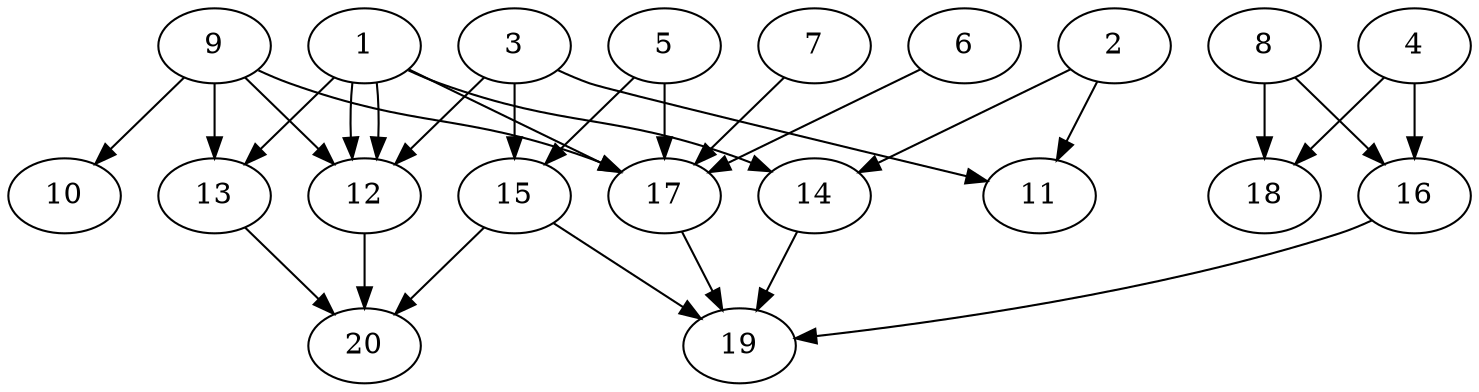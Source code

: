 // DAG automatically generated by daggen at Wed Jul 24 21:26:16 2019
// ./daggen --dot -n 20 --ccr 0.3 --fat 0.8 --regular 0.5 --density 0.5 --mindata 5242880 --maxdata 52428800 
digraph G {
  1 [size="69888000", alpha="0.09", expect_size="20966400"] 
  1 -> 12 [size ="20966400"]
  1 -> 12 [size ="20966400"]
  1 -> 13 [size ="20966400"]
  1 -> 14 [size ="20966400"]
  1 -> 17 [size ="20966400"]
  2 [size="53524480", alpha="0.06", expect_size="16057344"] 
  2 -> 11 [size ="16057344"]
  2 -> 14 [size ="16057344"]
  3 [size="65819307", alpha="0.14", expect_size="19745792"] 
  3 -> 11 [size ="19745792"]
  3 -> 12 [size ="19745792"]
  3 -> 15 [size ="19745792"]
  4 [size="140189013", alpha="0.04", expect_size="42056704"] 
  4 -> 16 [size ="42056704"]
  4 -> 18 [size ="42056704"]
  5 [size="131061760", alpha="0.03", expect_size="39318528"] 
  5 -> 15 [size ="39318528"]
  5 -> 17 [size ="39318528"]
  6 [size="73130667", alpha="0.10", expect_size="21939200"] 
  6 -> 17 [size ="21939200"]
  7 [size="34986667", alpha="0.08", expect_size="10496000"] 
  7 -> 17 [size ="10496000"]
  8 [size="90859520", alpha="0.18", expect_size="27257856"] 
  8 -> 16 [size ="27257856"]
  8 -> 18 [size ="27257856"]
  9 [size="104574293", alpha="0.10", expect_size="31372288"] 
  9 -> 10 [size ="31372288"]
  9 -> 12 [size ="31372288"]
  9 -> 13 [size ="31372288"]
  9 -> 17 [size ="31372288"]
  10 [size="89364480", alpha="0.18", expect_size="26809344"] 
  11 [size="78721707", alpha="0.11", expect_size="23616512"] 
  12 [size="147449173", alpha="0.08", expect_size="44234752"] 
  12 -> 20 [size ="44234752"]
  13 [size="36710400", alpha="0.15", expect_size="11013120"] 
  13 -> 20 [size ="11013120"]
  14 [size="148681387", alpha="0.01", expect_size="44604416"] 
  14 -> 19 [size ="44604416"]
  15 [size="25367893", alpha="0.01", expect_size="7610368"] 
  15 -> 19 [size ="7610368"]
  15 -> 20 [size ="7610368"]
  16 [size="51548160", alpha="0.12", expect_size="15464448"] 
  16 -> 19 [size ="15464448"]
  17 [size="130358613", alpha="0.09", expect_size="39107584"] 
  17 -> 19 [size ="39107584"]
  18 [size="37181440", alpha="0.01", expect_size="11154432"] 
  19 [size="22794240", alpha="0.02", expect_size="6838272"] 
  20 [size="101737813", alpha="0.11", expect_size="30521344"] 
}
